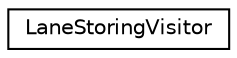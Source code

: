 digraph "Graphical Class Hierarchy"
{
  edge [fontname="Helvetica",fontsize="10",labelfontname="Helvetica",labelfontsize="10"];
  node [fontname="Helvetica",fontsize="10",shape=record];
  rankdir="LR";
  Node0 [label="LaneStoringVisitor",height=0.2,width=0.4,color="black", fillcolor="white", style="filled",URL="$d7/de9/class_lane_storing_visitor.html"];
}
